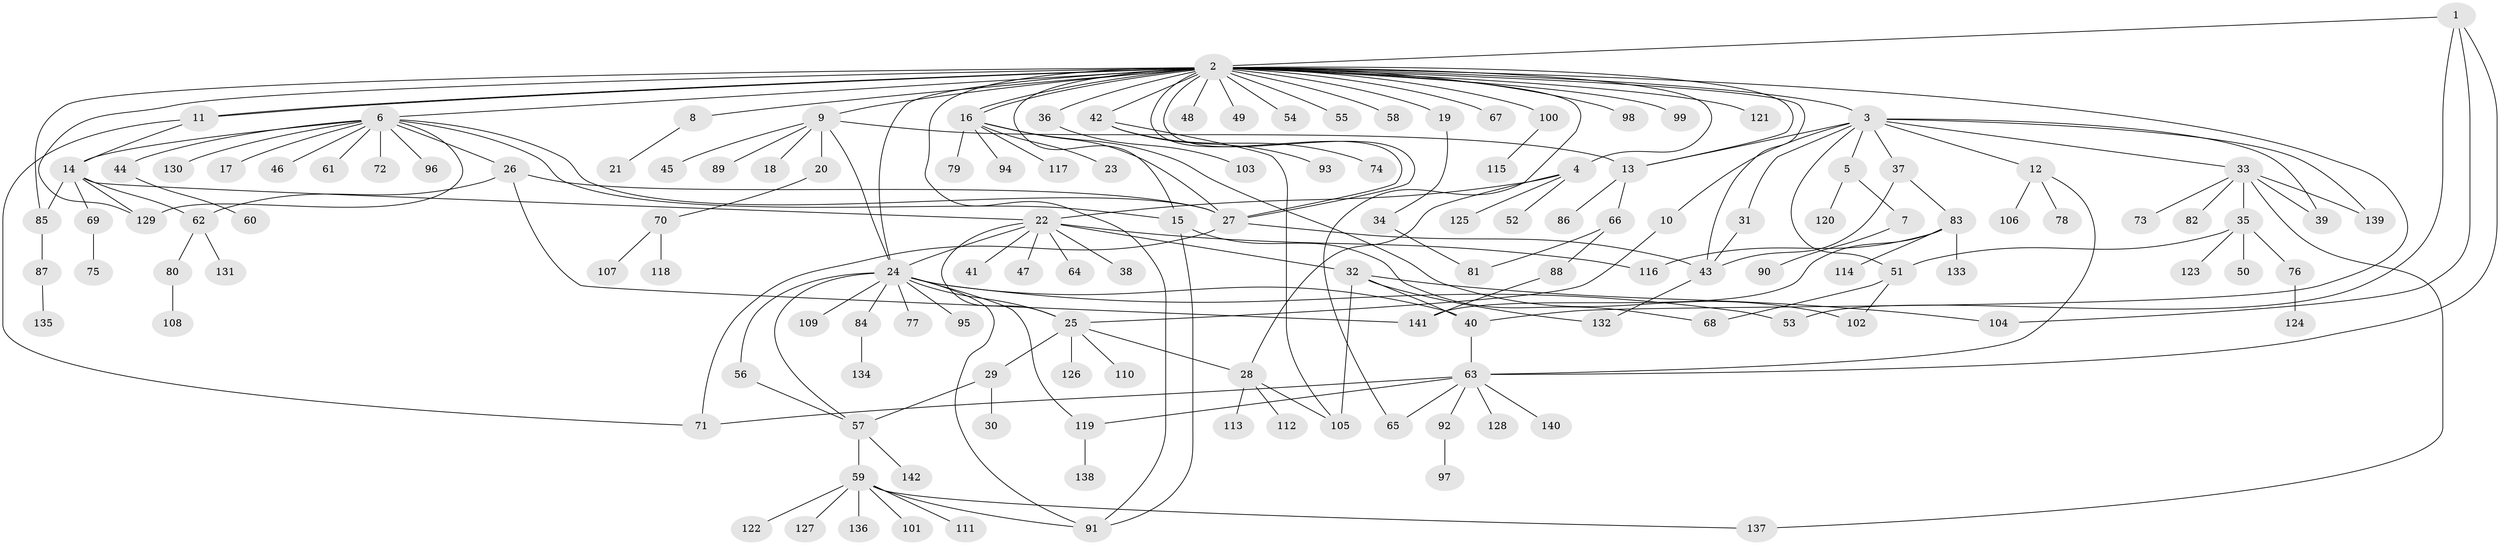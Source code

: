 // Generated by graph-tools (version 1.1) at 2025/01/03/09/25 03:01:40]
// undirected, 142 vertices, 192 edges
graph export_dot {
graph [start="1"]
  node [color=gray90,style=filled];
  1;
  2;
  3;
  4;
  5;
  6;
  7;
  8;
  9;
  10;
  11;
  12;
  13;
  14;
  15;
  16;
  17;
  18;
  19;
  20;
  21;
  22;
  23;
  24;
  25;
  26;
  27;
  28;
  29;
  30;
  31;
  32;
  33;
  34;
  35;
  36;
  37;
  38;
  39;
  40;
  41;
  42;
  43;
  44;
  45;
  46;
  47;
  48;
  49;
  50;
  51;
  52;
  53;
  54;
  55;
  56;
  57;
  58;
  59;
  60;
  61;
  62;
  63;
  64;
  65;
  66;
  67;
  68;
  69;
  70;
  71;
  72;
  73;
  74;
  75;
  76;
  77;
  78;
  79;
  80;
  81;
  82;
  83;
  84;
  85;
  86;
  87;
  88;
  89;
  90;
  91;
  92;
  93;
  94;
  95;
  96;
  97;
  98;
  99;
  100;
  101;
  102;
  103;
  104;
  105;
  106;
  107;
  108;
  109;
  110;
  111;
  112;
  113;
  114;
  115;
  116;
  117;
  118;
  119;
  120;
  121;
  122;
  123;
  124;
  125;
  126;
  127;
  128;
  129;
  130;
  131;
  132;
  133;
  134;
  135;
  136;
  137;
  138;
  139;
  140;
  141;
  142;
  1 -- 2;
  1 -- 53;
  1 -- 63;
  1 -- 104;
  2 -- 3;
  2 -- 4;
  2 -- 6;
  2 -- 8;
  2 -- 9;
  2 -- 11;
  2 -- 11;
  2 -- 13;
  2 -- 15;
  2 -- 16;
  2 -- 16;
  2 -- 19;
  2 -- 24;
  2 -- 27;
  2 -- 27;
  2 -- 36;
  2 -- 40;
  2 -- 42;
  2 -- 43;
  2 -- 48;
  2 -- 49;
  2 -- 54;
  2 -- 55;
  2 -- 58;
  2 -- 65;
  2 -- 67;
  2 -- 85;
  2 -- 91;
  2 -- 98;
  2 -- 99;
  2 -- 100;
  2 -- 121;
  2 -- 129;
  3 -- 5;
  3 -- 10;
  3 -- 12;
  3 -- 13;
  3 -- 31;
  3 -- 33;
  3 -- 37;
  3 -- 39;
  3 -- 51;
  3 -- 139;
  4 -- 22;
  4 -- 28;
  4 -- 52;
  4 -- 125;
  5 -- 7;
  5 -- 120;
  6 -- 14;
  6 -- 15;
  6 -- 17;
  6 -- 26;
  6 -- 27;
  6 -- 44;
  6 -- 46;
  6 -- 61;
  6 -- 72;
  6 -- 96;
  6 -- 129;
  6 -- 130;
  7 -- 90;
  8 -- 21;
  9 -- 13;
  9 -- 18;
  9 -- 20;
  9 -- 24;
  9 -- 45;
  9 -- 89;
  10 -- 25;
  11 -- 14;
  11 -- 71;
  12 -- 63;
  12 -- 78;
  12 -- 106;
  13 -- 66;
  13 -- 86;
  14 -- 22;
  14 -- 62;
  14 -- 69;
  14 -- 85;
  14 -- 129;
  15 -- 68;
  15 -- 91;
  16 -- 23;
  16 -- 27;
  16 -- 79;
  16 -- 94;
  16 -- 102;
  16 -- 117;
  19 -- 34;
  20 -- 70;
  22 -- 24;
  22 -- 25;
  22 -- 32;
  22 -- 38;
  22 -- 41;
  22 -- 47;
  22 -- 64;
  22 -- 116;
  24 -- 25;
  24 -- 40;
  24 -- 53;
  24 -- 56;
  24 -- 57;
  24 -- 77;
  24 -- 84;
  24 -- 91;
  24 -- 95;
  24 -- 109;
  24 -- 119;
  25 -- 28;
  25 -- 29;
  25 -- 110;
  25 -- 126;
  26 -- 27;
  26 -- 62;
  26 -- 141;
  27 -- 43;
  27 -- 71;
  28 -- 105;
  28 -- 112;
  28 -- 113;
  29 -- 30;
  29 -- 57;
  31 -- 43;
  32 -- 40;
  32 -- 104;
  32 -- 105;
  32 -- 132;
  33 -- 35;
  33 -- 39;
  33 -- 73;
  33 -- 82;
  33 -- 137;
  33 -- 139;
  34 -- 81;
  35 -- 50;
  35 -- 51;
  35 -- 76;
  35 -- 123;
  36 -- 103;
  37 -- 43;
  37 -- 83;
  40 -- 63;
  42 -- 74;
  42 -- 93;
  42 -- 105;
  43 -- 132;
  44 -- 60;
  51 -- 68;
  51 -- 102;
  56 -- 57;
  57 -- 59;
  57 -- 142;
  59 -- 91;
  59 -- 101;
  59 -- 111;
  59 -- 122;
  59 -- 127;
  59 -- 136;
  59 -- 137;
  62 -- 80;
  62 -- 131;
  63 -- 65;
  63 -- 71;
  63 -- 92;
  63 -- 119;
  63 -- 128;
  63 -- 140;
  66 -- 81;
  66 -- 88;
  69 -- 75;
  70 -- 107;
  70 -- 118;
  76 -- 124;
  80 -- 108;
  83 -- 114;
  83 -- 116;
  83 -- 133;
  83 -- 141;
  84 -- 134;
  85 -- 87;
  87 -- 135;
  88 -- 141;
  92 -- 97;
  100 -- 115;
  119 -- 138;
}
